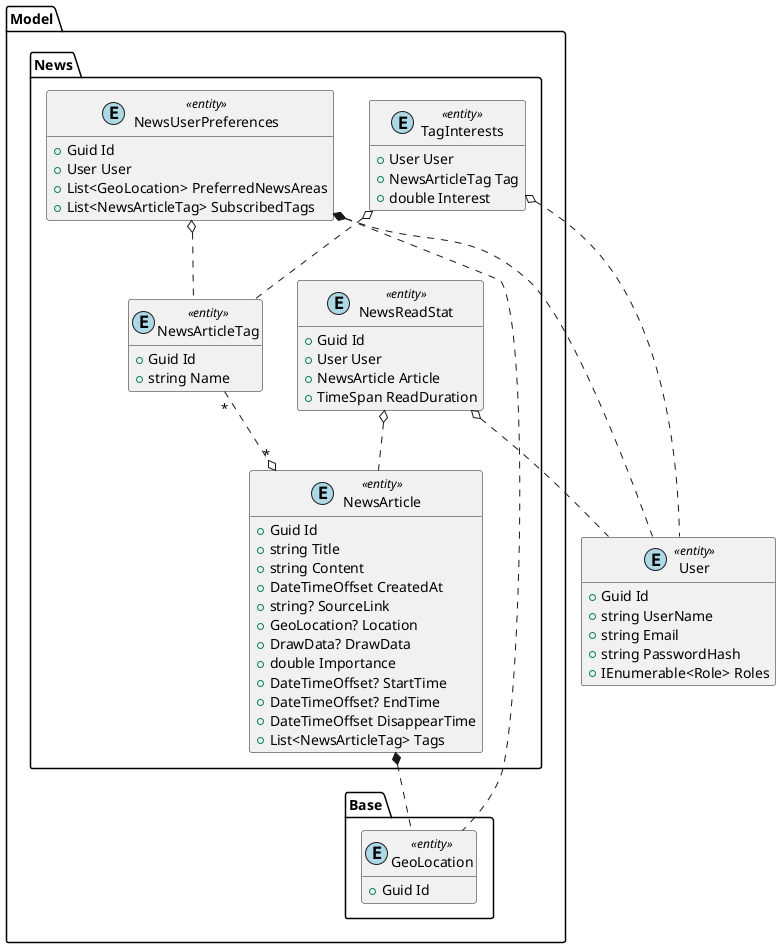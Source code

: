 @startuml Model

hide empty members

class User << (E,lightblue) entity >> {
    + Guid Id
    + string UserName
    + string Email
    + string PasswordHash
    + IEnumerable<Role> Roles
}

package Model.Base {
    class Model.Base.GeoLocation << (E,lightblue) entity >> {
        + Guid Id
    }
    ' TODO
}

package Model.News {
    ' Optimize location storage for efficient filtering
    class NewsArticle << (E,lightblue) entity >> {
        + Guid Id
        + string Title
        + string Content
        + DateTimeOffset CreatedAt
        + string? SourceLink
        + GeoLocation? Location
        + DrawData? DrawData
        + double Importance
        + DateTimeOffset? StartTime
        + DateTimeOffset? EndTime
        + DateTimeOffset DisappearTime
        + List<NewsArticleTag> Tags
    }

    NewsArticle *.. Model.Base.GeoLocation
    NewsArticleTag "*" ..o "*" NewsArticle

    class NewsArticleTag << (E,lightblue) entity >> {
        + Guid Id
        + string Name
    }

    class NewsUserPreferences << (E,lightblue) entity >> {
        + Guid Id
        + User User
        + List<GeoLocation> PreferredNewsAreas
        + List<NewsArticleTag> SubscribedTags
    }

    NewsUserPreferences o.. User
    NewsUserPreferences *.. Model.Base.GeoLocation
    NewsUserPreferences o.. NewsArticleTag

    class NewsReadStat << (E,lightblue) entity >> {
        + Guid Id
        + User User
        + NewsArticle Article
        + TimeSpan ReadDuration
    }

    NewsReadStat o.. User
    NewsReadStat o.. NewsArticle

    class TagInterests << (E,lightblue) entity >> {
        + User User
        + NewsArticleTag Tag
        + double Interest
    }

    TagInterests o.. User
    TagInterests o.. NewsArticleTag
}

''' Eco '''

' package Model.Eco {
'     class UnauthorizedDump << (E,lightblue) entity >> {
'         + GeoLocation Location
'         + UnauthorizedDumpProcessingStatus Status
'         + User? Reporter
'     }

'     ' TODO
'     enum UnauthorizedDumpProcessingStatus {
        
'     }

'     UnauthorizedDump --> UnauthorizedDumpProcessingStatus

'     class Dump << (E,lightblue) entity >> {
'         + GeoLocation Location
'         + bool IsFull
'     }

'     class RecyclePoint << (E,lightblue) entity >> {
'         + GeoLocation Location
'         + RecyclableResource Resource
'     }

'     enum RecyclableResource << (E,lightblue) entity >> {
'         Batteries,
'         Bottles,
'         Scrap,
'         ...
'     }
' }

@enduml

